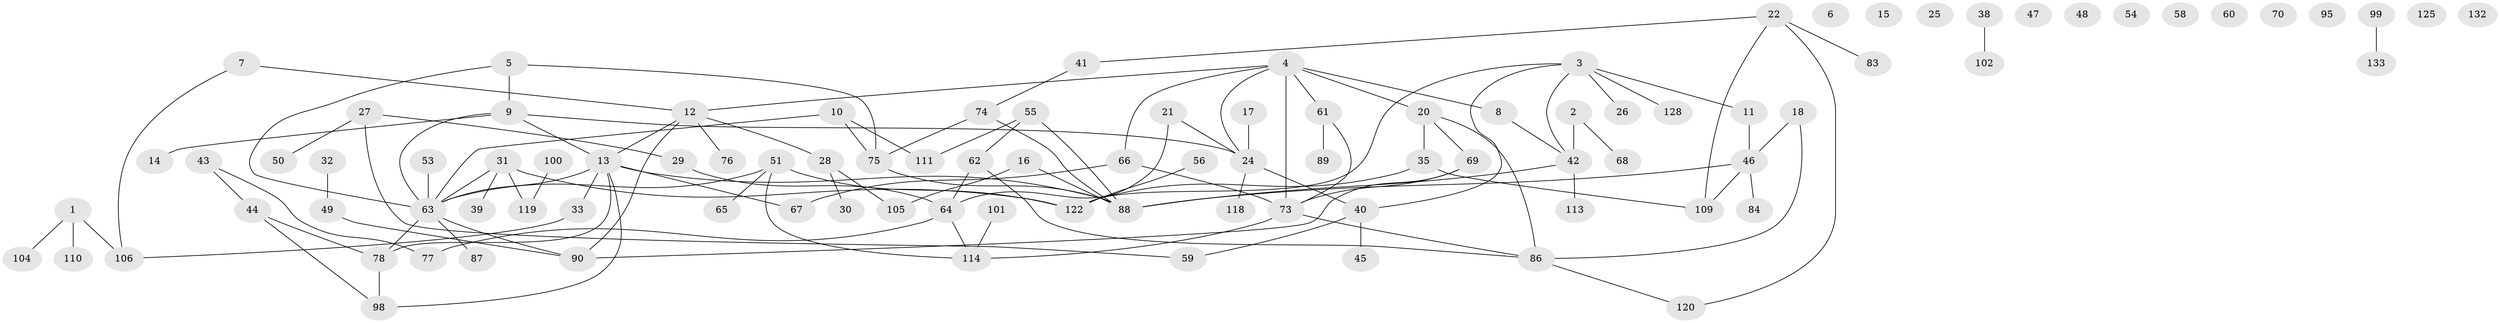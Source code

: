 // original degree distribution, {3: 0.21052631578947367, 2: 0.2706766917293233, 5: 0.10526315789473684, 0: 0.09022556390977443, 1: 0.23308270676691728, 4: 0.08270676691729323, 7: 0.007518796992481203}
// Generated by graph-tools (version 1.1) at 2025/41/03/06/25 10:41:25]
// undirected, 98 vertices, 118 edges
graph export_dot {
graph [start="1"]
  node [color=gray90,style=filled];
  1 [super="+19"];
  2 [super="+93"];
  3 [super="+94"];
  4 [super="+97"];
  5;
  6;
  7;
  8;
  9 [super="+23"];
  10;
  11;
  12 [super="+92"];
  13 [super="+37"];
  14;
  15;
  16 [super="+34"];
  17;
  18;
  20;
  21 [super="+36"];
  22 [super="+115"];
  24 [super="+112"];
  25;
  26;
  27 [super="+126"];
  28 [super="+57"];
  29;
  30;
  31 [super="+79"];
  32;
  33 [super="+72"];
  35 [super="+85"];
  38;
  39 [super="+82"];
  40 [super="+71"];
  41;
  42 [super="+52"];
  43;
  44 [super="+130"];
  45;
  46 [super="+96"];
  47;
  48;
  49;
  50;
  51 [super="+107"];
  53;
  54;
  55;
  56;
  58;
  59;
  60;
  61;
  62;
  63 [super="+117"];
  64 [super="+91"];
  65 [super="+80"];
  66 [super="+81"];
  67;
  68;
  69;
  70;
  73 [super="+116"];
  74;
  75;
  76 [super="+124"];
  77;
  78 [super="+103"];
  83;
  84;
  86 [super="+129"];
  87;
  88 [super="+127"];
  89;
  90 [super="+123"];
  95;
  98 [super="+108"];
  99;
  100;
  101;
  102;
  104;
  105;
  106;
  109 [super="+131"];
  110;
  111;
  113;
  114 [super="+121"];
  118;
  119;
  120;
  122;
  125;
  128;
  132;
  133;
  1 -- 104;
  1 -- 106;
  1 -- 110;
  2 -- 42;
  2 -- 68;
  3 -- 11;
  3 -- 26;
  3 -- 40;
  3 -- 128;
  3 -- 122;
  3 -- 42;
  4 -- 8;
  4 -- 66;
  4 -- 61;
  4 -- 20;
  4 -- 24;
  4 -- 73;
  4 -- 12;
  5 -- 75;
  5 -- 9;
  5 -- 63;
  7 -- 12;
  7 -- 106;
  8 -- 42;
  9 -- 13;
  9 -- 14;
  9 -- 24;
  9 -- 63;
  10 -- 75;
  10 -- 111;
  10 -- 63;
  11 -- 46;
  12 -- 28;
  12 -- 90;
  12 -- 13;
  12 -- 76;
  13 -- 33;
  13 -- 63;
  13 -- 67;
  13 -- 78;
  13 -- 98;
  13 -- 88;
  16 -- 88;
  16 -- 105;
  17 -- 24;
  18 -- 46;
  18 -- 86;
  20 -- 35;
  20 -- 69;
  20 -- 86;
  21 -- 24;
  21 -- 64;
  22 -- 41;
  22 -- 83;
  22 -- 120;
  22 -- 109;
  24 -- 40 [weight=2];
  24 -- 118;
  27 -- 29;
  27 -- 59;
  27 -- 50;
  28 -- 30;
  28 -- 105;
  29 -- 64;
  31 -- 119;
  31 -- 63;
  31 -- 39;
  31 -- 122;
  32 -- 49;
  33 -- 106;
  35 -- 122;
  35 -- 109;
  38 -- 102;
  40 -- 45;
  40 -- 59;
  41 -- 74;
  42 -- 88;
  42 -- 113;
  43 -- 44;
  43 -- 77;
  44 -- 78;
  44 -- 98;
  46 -- 84;
  46 -- 109;
  46 -- 88;
  49 -- 90;
  51 -- 114;
  51 -- 122;
  51 -- 63;
  51 -- 65;
  53 -- 63;
  55 -- 62;
  55 -- 111;
  55 -- 88;
  56 -- 122;
  61 -- 89;
  61 -- 73;
  62 -- 64;
  62 -- 86;
  63 -- 78;
  63 -- 87;
  63 -- 90;
  64 -- 77;
  64 -- 114;
  66 -- 73;
  66 -- 67;
  69 -- 90;
  69 -- 73;
  73 -- 86;
  73 -- 114;
  74 -- 75;
  74 -- 88;
  75 -- 88;
  78 -- 98;
  86 -- 120;
  99 -- 133;
  100 -- 119;
  101 -- 114;
}
